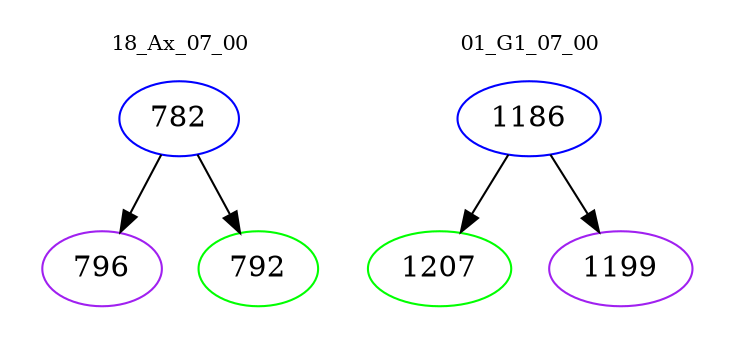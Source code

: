 digraph{
subgraph cluster_0 {
color = white
label = "18_Ax_07_00";
fontsize=10;
T0_782 [label="782", color="blue"]
T0_782 -> T0_796 [color="black"]
T0_796 [label="796", color="purple"]
T0_782 -> T0_792 [color="black"]
T0_792 [label="792", color="green"]
}
subgraph cluster_1 {
color = white
label = "01_G1_07_00";
fontsize=10;
T1_1186 [label="1186", color="blue"]
T1_1186 -> T1_1207 [color="black"]
T1_1207 [label="1207", color="green"]
T1_1186 -> T1_1199 [color="black"]
T1_1199 [label="1199", color="purple"]
}
}
